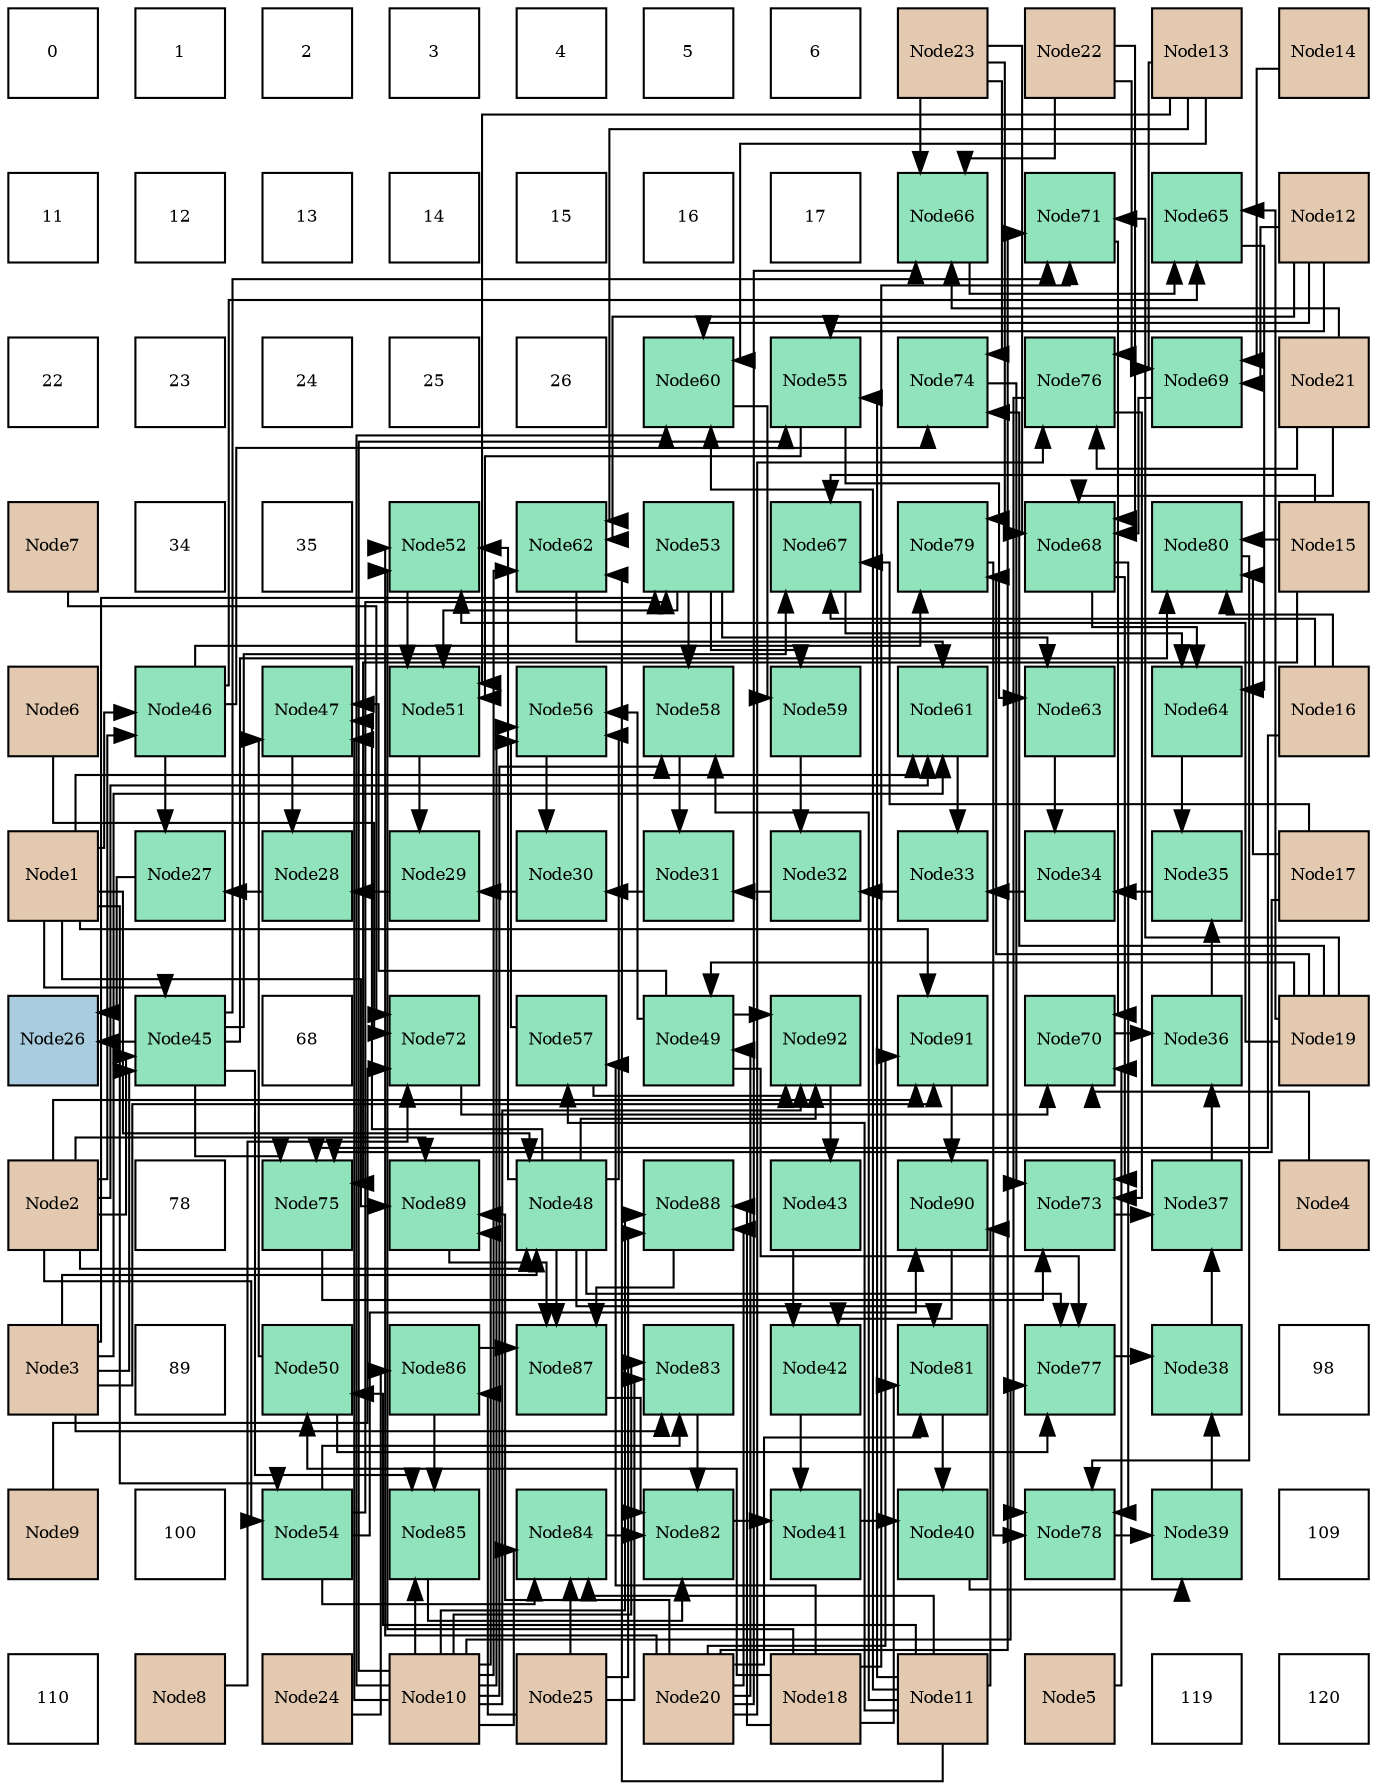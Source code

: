 digraph layout{
 rankdir=TB;
 splines=ortho;
 node [style=filled shape=square fixedsize=true width=0.6];
0[label="0", fontsize=8, fillcolor="#ffffff"];
1[label="1", fontsize=8, fillcolor="#ffffff"];
2[label="2", fontsize=8, fillcolor="#ffffff"];
3[label="3", fontsize=8, fillcolor="#ffffff"];
4[label="4", fontsize=8, fillcolor="#ffffff"];
5[label="5", fontsize=8, fillcolor="#ffffff"];
6[label="6", fontsize=8, fillcolor="#ffffff"];
7[label="Node23", fontsize=8, fillcolor="#e3c9af"];
8[label="Node22", fontsize=8, fillcolor="#e3c9af"];
9[label="Node13", fontsize=8, fillcolor="#e3c9af"];
10[label="Node14", fontsize=8, fillcolor="#e3c9af"];
11[label="11", fontsize=8, fillcolor="#ffffff"];
12[label="12", fontsize=8, fillcolor="#ffffff"];
13[label="13", fontsize=8, fillcolor="#ffffff"];
14[label="14", fontsize=8, fillcolor="#ffffff"];
15[label="15", fontsize=8, fillcolor="#ffffff"];
16[label="16", fontsize=8, fillcolor="#ffffff"];
17[label="17", fontsize=8, fillcolor="#ffffff"];
18[label="Node66", fontsize=8, fillcolor="#91e3bb"];
19[label="Node71", fontsize=8, fillcolor="#91e3bb"];
20[label="Node65", fontsize=8, fillcolor="#91e3bb"];
21[label="Node12", fontsize=8, fillcolor="#e3c9af"];
22[label="22", fontsize=8, fillcolor="#ffffff"];
23[label="23", fontsize=8, fillcolor="#ffffff"];
24[label="24", fontsize=8, fillcolor="#ffffff"];
25[label="25", fontsize=8, fillcolor="#ffffff"];
26[label="26", fontsize=8, fillcolor="#ffffff"];
27[label="Node60", fontsize=8, fillcolor="#91e3bb"];
28[label="Node55", fontsize=8, fillcolor="#91e3bb"];
29[label="Node74", fontsize=8, fillcolor="#91e3bb"];
30[label="Node76", fontsize=8, fillcolor="#91e3bb"];
31[label="Node69", fontsize=8, fillcolor="#91e3bb"];
32[label="Node21", fontsize=8, fillcolor="#e3c9af"];
33[label="Node7", fontsize=8, fillcolor="#e3c9af"];
34[label="34", fontsize=8, fillcolor="#ffffff"];
35[label="35", fontsize=8, fillcolor="#ffffff"];
36[label="Node52", fontsize=8, fillcolor="#91e3bb"];
37[label="Node62", fontsize=8, fillcolor="#91e3bb"];
38[label="Node53", fontsize=8, fillcolor="#91e3bb"];
39[label="Node67", fontsize=8, fillcolor="#91e3bb"];
40[label="Node79", fontsize=8, fillcolor="#91e3bb"];
41[label="Node68", fontsize=8, fillcolor="#91e3bb"];
42[label="Node80", fontsize=8, fillcolor="#91e3bb"];
43[label="Node15", fontsize=8, fillcolor="#e3c9af"];
44[label="Node6", fontsize=8, fillcolor="#e3c9af"];
45[label="Node46", fontsize=8, fillcolor="#91e3bb"];
46[label="Node47", fontsize=8, fillcolor="#91e3bb"];
47[label="Node51", fontsize=8, fillcolor="#91e3bb"];
48[label="Node56", fontsize=8, fillcolor="#91e3bb"];
49[label="Node58", fontsize=8, fillcolor="#91e3bb"];
50[label="Node59", fontsize=8, fillcolor="#91e3bb"];
51[label="Node61", fontsize=8, fillcolor="#91e3bb"];
52[label="Node63", fontsize=8, fillcolor="#91e3bb"];
53[label="Node64", fontsize=8, fillcolor="#91e3bb"];
54[label="Node16", fontsize=8, fillcolor="#e3c9af"];
55[label="Node1", fontsize=8, fillcolor="#e3c9af"];
56[label="Node27", fontsize=8, fillcolor="#91e3bb"];
57[label="Node28", fontsize=8, fillcolor="#91e3bb"];
58[label="Node29", fontsize=8, fillcolor="#91e3bb"];
59[label="Node30", fontsize=8, fillcolor="#91e3bb"];
60[label="Node31", fontsize=8, fillcolor="#91e3bb"];
61[label="Node32", fontsize=8, fillcolor="#91e3bb"];
62[label="Node33", fontsize=8, fillcolor="#91e3bb"];
63[label="Node34", fontsize=8, fillcolor="#91e3bb"];
64[label="Node35", fontsize=8, fillcolor="#91e3bb"];
65[label="Node17", fontsize=8, fillcolor="#e3c9af"];
66[label="Node26", fontsize=8, fillcolor="#a9ccde"];
67[label="Node45", fontsize=8, fillcolor="#91e3bb"];
68[label="68", fontsize=8, fillcolor="#ffffff"];
69[label="Node72", fontsize=8, fillcolor="#91e3bb"];
70[label="Node57", fontsize=8, fillcolor="#91e3bb"];
71[label="Node49", fontsize=8, fillcolor="#91e3bb"];
72[label="Node92", fontsize=8, fillcolor="#91e3bb"];
73[label="Node91", fontsize=8, fillcolor="#91e3bb"];
74[label="Node70", fontsize=8, fillcolor="#91e3bb"];
75[label="Node36", fontsize=8, fillcolor="#91e3bb"];
76[label="Node19", fontsize=8, fillcolor="#e3c9af"];
77[label="Node2", fontsize=8, fillcolor="#e3c9af"];
78[label="78", fontsize=8, fillcolor="#ffffff"];
79[label="Node75", fontsize=8, fillcolor="#91e3bb"];
80[label="Node89", fontsize=8, fillcolor="#91e3bb"];
81[label="Node48", fontsize=8, fillcolor="#91e3bb"];
82[label="Node88", fontsize=8, fillcolor="#91e3bb"];
83[label="Node43", fontsize=8, fillcolor="#91e3bb"];
84[label="Node90", fontsize=8, fillcolor="#91e3bb"];
85[label="Node73", fontsize=8, fillcolor="#91e3bb"];
86[label="Node37", fontsize=8, fillcolor="#91e3bb"];
87[label="Node4", fontsize=8, fillcolor="#e3c9af"];
88[label="Node3", fontsize=8, fillcolor="#e3c9af"];
89[label="89", fontsize=8, fillcolor="#ffffff"];
90[label="Node50", fontsize=8, fillcolor="#91e3bb"];
91[label="Node86", fontsize=8, fillcolor="#91e3bb"];
92[label="Node87", fontsize=8, fillcolor="#91e3bb"];
93[label="Node83", fontsize=8, fillcolor="#91e3bb"];
94[label="Node42", fontsize=8, fillcolor="#91e3bb"];
95[label="Node81", fontsize=8, fillcolor="#91e3bb"];
96[label="Node77", fontsize=8, fillcolor="#91e3bb"];
97[label="Node38", fontsize=8, fillcolor="#91e3bb"];
98[label="98", fontsize=8, fillcolor="#ffffff"];
99[label="Node9", fontsize=8, fillcolor="#e3c9af"];
100[label="100", fontsize=8, fillcolor="#ffffff"];
101[label="Node54", fontsize=8, fillcolor="#91e3bb"];
102[label="Node85", fontsize=8, fillcolor="#91e3bb"];
103[label="Node84", fontsize=8, fillcolor="#91e3bb"];
104[label="Node82", fontsize=8, fillcolor="#91e3bb"];
105[label="Node41", fontsize=8, fillcolor="#91e3bb"];
106[label="Node40", fontsize=8, fillcolor="#91e3bb"];
107[label="Node78", fontsize=8, fillcolor="#91e3bb"];
108[label="Node39", fontsize=8, fillcolor="#91e3bb"];
109[label="109", fontsize=8, fillcolor="#ffffff"];
110[label="110", fontsize=8, fillcolor="#ffffff"];
111[label="Node8", fontsize=8, fillcolor="#e3c9af"];
112[label="Node24", fontsize=8, fillcolor="#e3c9af"];
113[label="Node10", fontsize=8, fillcolor="#e3c9af"];
114[label="Node25", fontsize=8, fillcolor="#e3c9af"];
115[label="Node20", fontsize=8, fillcolor="#e3c9af"];
116[label="Node18", fontsize=8, fillcolor="#e3c9af"];
117[label="Node11", fontsize=8, fillcolor="#e3c9af"];
118[label="Node5", fontsize=8, fillcolor="#e3c9af"];
119[label="119", fontsize=8, fillcolor="#ffffff"];
120[label="120", fontsize=8, fillcolor="#ffffff"];
edge [constraint=false, style=vis];56 -> 66;
67 -> 66;
57 -> 56;
45 -> 56;
58 -> 57;
46 -> 57;
59 -> 58;
47 -> 58;
60 -> 59;
48 -> 59;
61 -> 60;
49 -> 60;
62 -> 61;
50 -> 61;
63 -> 62;
51 -> 62;
64 -> 63;
52 -> 63;
75 -> 64;
53 -> 64;
86 -> 75;
74 -> 75;
97 -> 86;
85 -> 86;
108 -> 97;
96 -> 97;
106 -> 108;
107 -> 108;
105 -> 106;
95 -> 106;
94 -> 105;
104 -> 105;
83 -> 94;
84 -> 94;
72 -> 83;
36 -> 47;
38 -> 47;
28 -> 47;
9 -> 47;
38 -> 49;
113 -> 49;
117 -> 49;
38 -> 50;
27 -> 50;
38 -> 52;
28 -> 52;
20 -> 53;
39 -> 53;
41 -> 53;
19 -> 74;
69 -> 74;
87 -> 74;
118 -> 74;
41 -> 85;
29 -> 85;
79 -> 85;
30 -> 85;
41 -> 107;
40 -> 107;
42 -> 107;
30 -> 107;
93 -> 104;
103 -> 104;
102 -> 104;
92 -> 104;
81 -> 46;
71 -> 46;
90 -> 46;
113 -> 46;
81 -> 36;
116 -> 36;
76 -> 36;
115 -> 36;
101 -> 38;
88 -> 38;
81 -> 48;
71 -> 48;
70 -> 48;
113 -> 48;
37 -> 51;
55 -> 51;
77 -> 51;
88 -> 51;
45 -> 20;
18 -> 20;
76 -> 20;
67 -> 39;
43 -> 39;
54 -> 39;
65 -> 39;
31 -> 41;
32 -> 41;
8 -> 41;
7 -> 41;
67 -> 19;
116 -> 19;
76 -> 19;
115 -> 19;
45 -> 29;
76 -> 29;
7 -> 29;
67 -> 79;
43 -> 79;
54 -> 79;
65 -> 79;
81 -> 96;
71 -> 96;
90 -> 96;
113 -> 96;
45 -> 40;
76 -> 40;
7 -> 40;
67 -> 42;
43 -> 42;
54 -> 42;
65 -> 42;
81 -> 95;
116 -> 95;
115 -> 95;
101 -> 93;
88 -> 93;
113 -> 93;
114 -> 93;
101 -> 103;
113 -> 103;
117 -> 103;
114 -> 103;
67 -> 102;
91 -> 102;
113 -> 102;
81 -> 92;
91 -> 92;
82 -> 92;
80 -> 92;
101 -> 84;
73 -> 84;
117 -> 84;
81 -> 72;
71 -> 72;
70 -> 72;
113 -> 72;
55 -> 67;
77 -> 67;
88 -> 67;
55 -> 45;
77 -> 45;
55 -> 81;
77 -> 81;
88 -> 81;
76 -> 71;
115 -> 71;
117 -> 90;
116 -> 90;
55 -> 101;
77 -> 101;
113 -> 28;
117 -> 28;
21 -> 28;
117 -> 70;
116 -> 70;
113 -> 27;
117 -> 27;
21 -> 27;
9 -> 27;
113 -> 37;
117 -> 37;
21 -> 37;
9 -> 37;
115 -> 18;
32 -> 18;
8 -> 18;
7 -> 18;
21 -> 31;
9 -> 31;
10 -> 31;
44 -> 69;
33 -> 69;
111 -> 69;
99 -> 69;
115 -> 30;
32 -> 30;
8 -> 30;
112 -> 91;
114 -> 91;
113 -> 82;
116 -> 82;
115 -> 82;
114 -> 82;
55 -> 80;
77 -> 80;
113 -> 80;
115 -> 80;
55 -> 73;
77 -> 73;
88 -> 73;
115 -> 73;
edge [constraint=true, style=invis];
0 -> 11 -> 22 -> 33 -> 44 -> 55 -> 66 -> 77 -> 88 -> 99 -> 110;
1 -> 12 -> 23 -> 34 -> 45 -> 56 -> 67 -> 78 -> 89 -> 100 -> 111;
2 -> 13 -> 24 -> 35 -> 46 -> 57 -> 68 -> 79 -> 90 -> 101 -> 112;
3 -> 14 -> 25 -> 36 -> 47 -> 58 -> 69 -> 80 -> 91 -> 102 -> 113;
4 -> 15 -> 26 -> 37 -> 48 -> 59 -> 70 -> 81 -> 92 -> 103 -> 114;
5 -> 16 -> 27 -> 38 -> 49 -> 60 -> 71 -> 82 -> 93 -> 104 -> 115;
6 -> 17 -> 28 -> 39 -> 50 -> 61 -> 72 -> 83 -> 94 -> 105 -> 116;
7 -> 18 -> 29 -> 40 -> 51 -> 62 -> 73 -> 84 -> 95 -> 106 -> 117;
8 -> 19 -> 30 -> 41 -> 52 -> 63 -> 74 -> 85 -> 96 -> 107 -> 118;
9 -> 20 -> 31 -> 42 -> 53 -> 64 -> 75 -> 86 -> 97 -> 108 -> 119;
10 -> 21 -> 32 -> 43 -> 54 -> 65 -> 76 -> 87 -> 98 -> 109 -> 120;
rank = same {0 -> 1 -> 2 -> 3 -> 4 -> 5 -> 6 -> 7 -> 8 -> 9 -> 10};
rank = same {11 -> 12 -> 13 -> 14 -> 15 -> 16 -> 17 -> 18 -> 19 -> 20 -> 21};
rank = same {22 -> 23 -> 24 -> 25 -> 26 -> 27 -> 28 -> 29 -> 30 -> 31 -> 32};
rank = same {33 -> 34 -> 35 -> 36 -> 37 -> 38 -> 39 -> 40 -> 41 -> 42 -> 43};
rank = same {44 -> 45 -> 46 -> 47 -> 48 -> 49 -> 50 -> 51 -> 52 -> 53 -> 54};
rank = same {55 -> 56 -> 57 -> 58 -> 59 -> 60 -> 61 -> 62 -> 63 -> 64 -> 65};
rank = same {66 -> 67 -> 68 -> 69 -> 70 -> 71 -> 72 -> 73 -> 74 -> 75 -> 76};
rank = same {77 -> 78 -> 79 -> 80 -> 81 -> 82 -> 83 -> 84 -> 85 -> 86 -> 87};
rank = same {88 -> 89 -> 90 -> 91 -> 92 -> 93 -> 94 -> 95 -> 96 -> 97 -> 98};
rank = same {99 -> 100 -> 101 -> 102 -> 103 -> 104 -> 105 -> 106 -> 107 -> 108 -> 109};
rank = same {110 -> 111 -> 112 -> 113 -> 114 -> 115 -> 116 -> 117 -> 118 -> 119 -> 120};
}